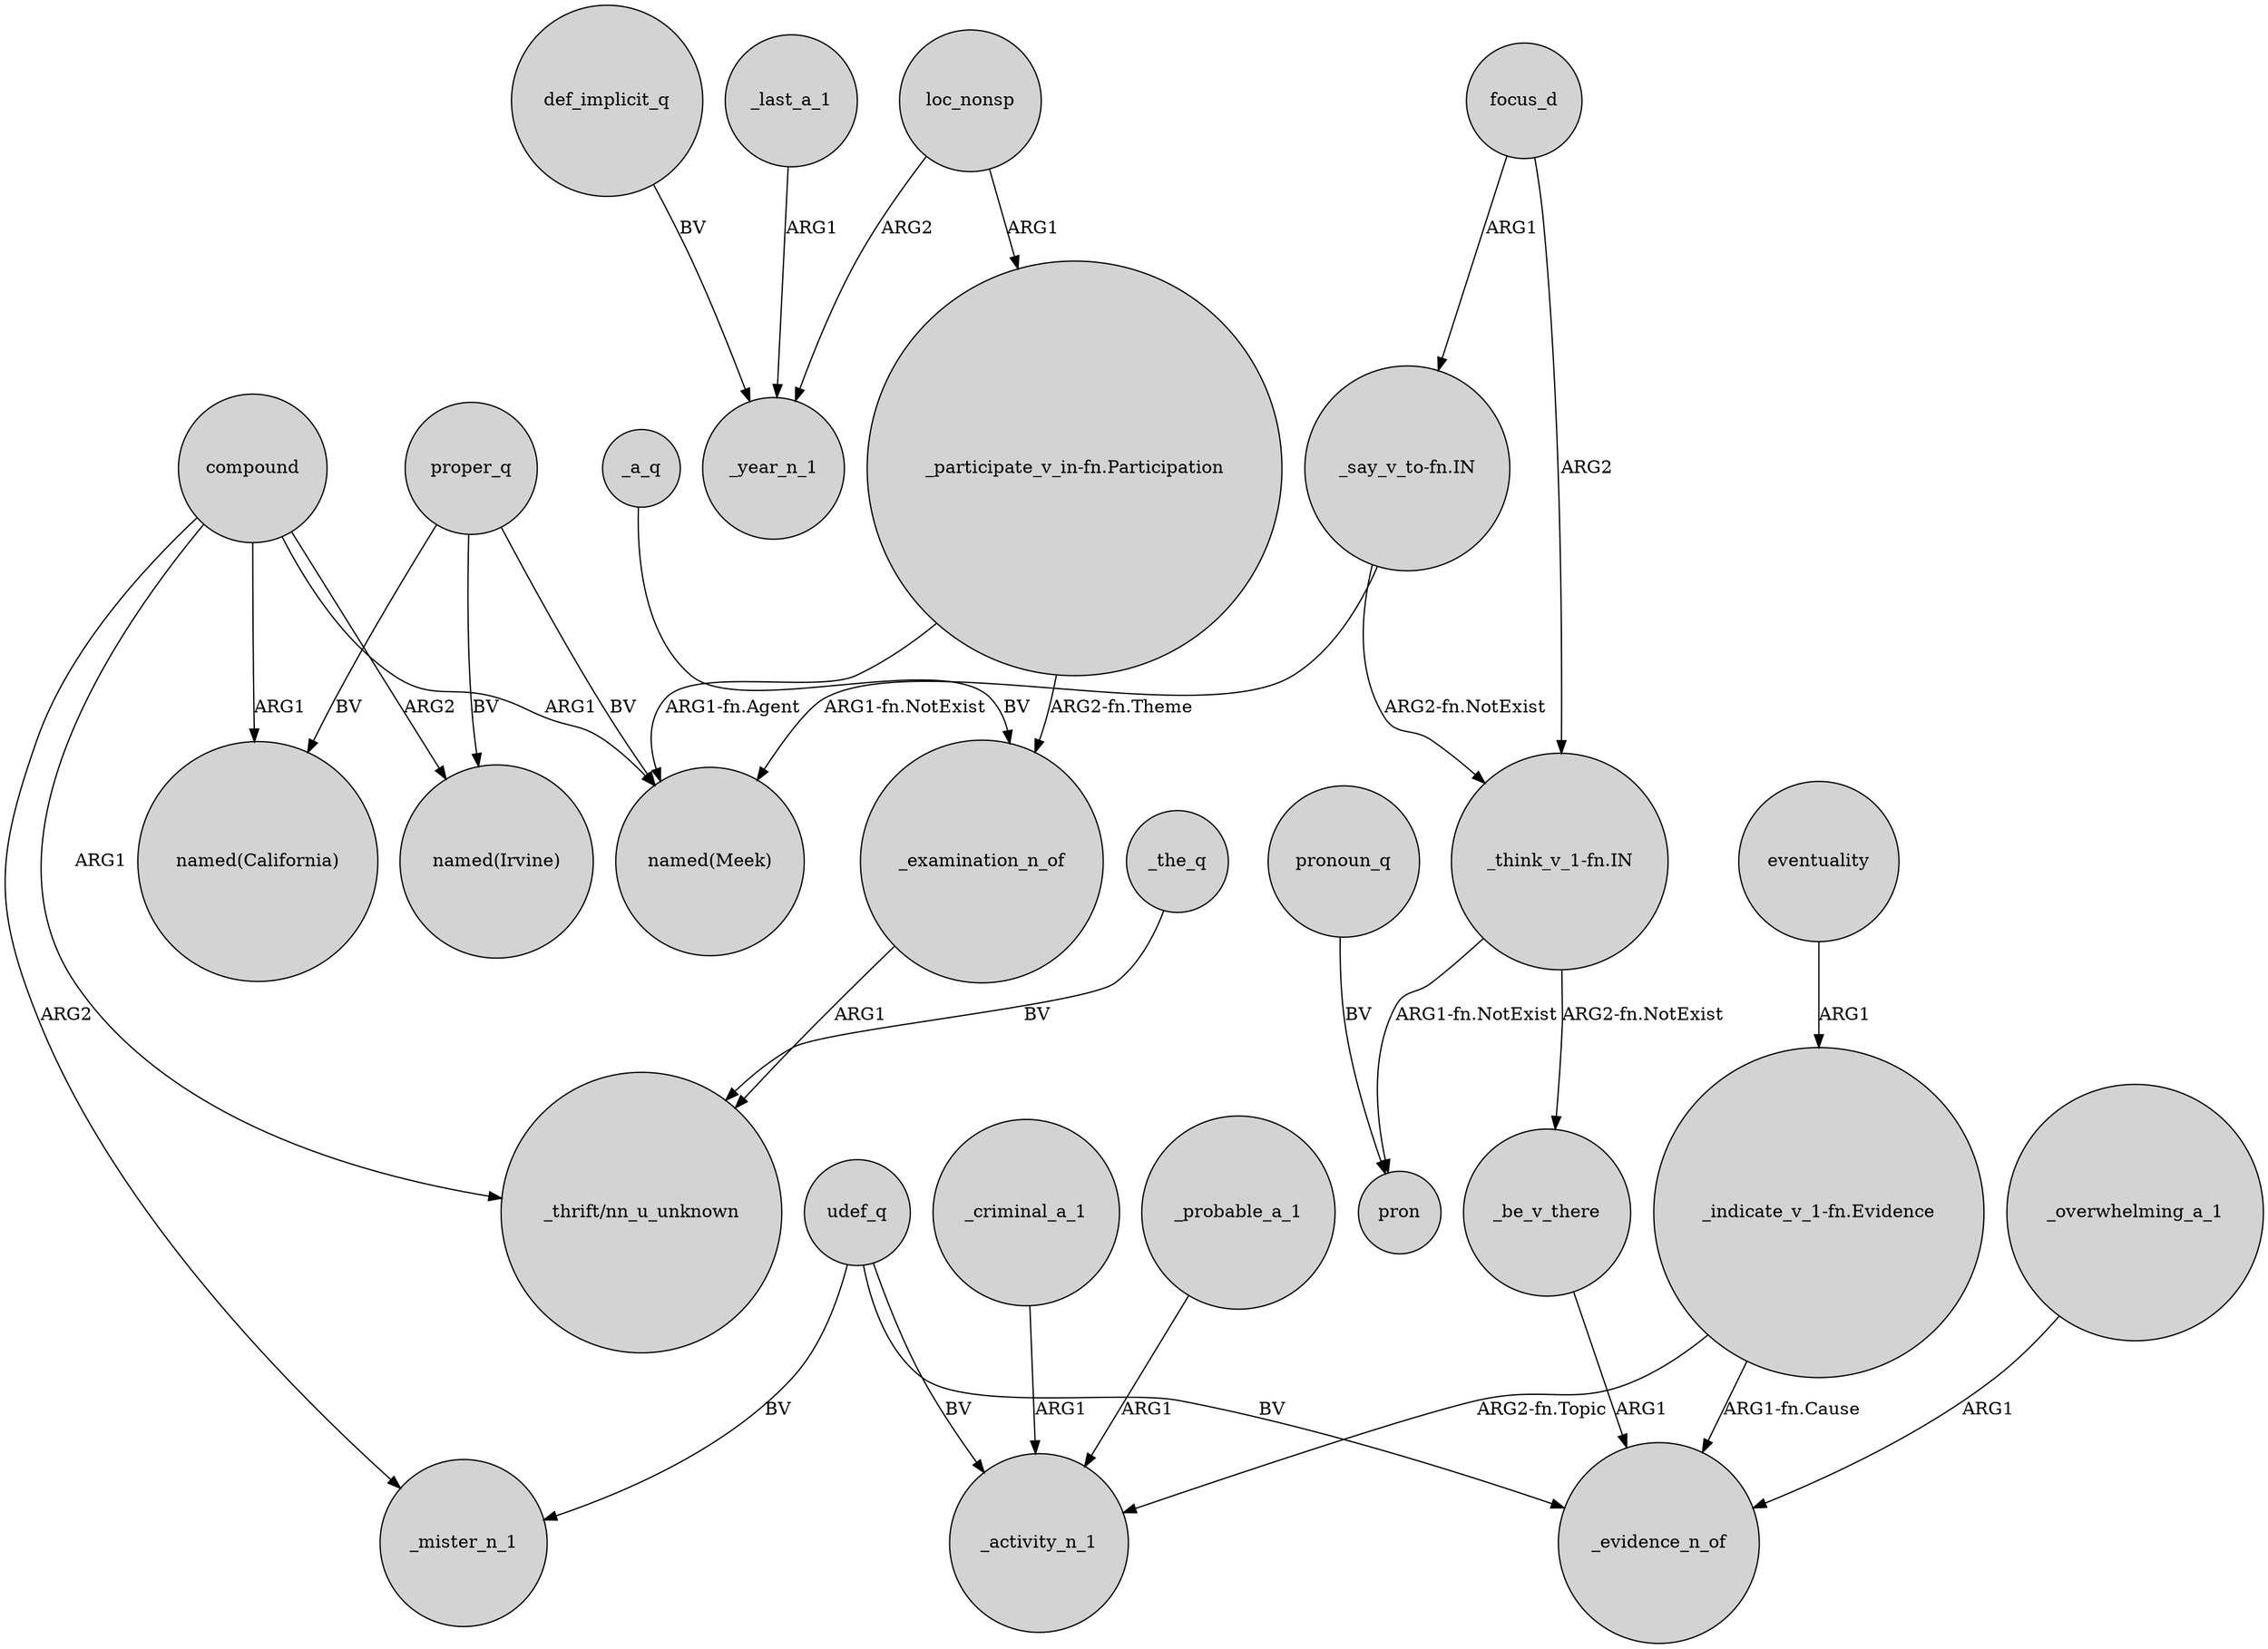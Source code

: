 digraph {
	node [shape=circle style=filled]
	compound -> "named(Meek)" [label=ARG1]
	"_participate_v_in-fn.Participation" -> _examination_n_of [label="ARG2-fn.Theme"]
	focus_d -> "_think_v_1-fn.IN" [label=ARG2]
	udef_q -> _activity_n_1 [label=BV]
	_criminal_a_1 -> _activity_n_1 [label=ARG1]
	def_implicit_q -> _year_n_1 [label=BV]
	"_think_v_1-fn.IN" -> pron [label="ARG1-fn.NotExist"]
	"_indicate_v_1-fn.Evidence" -> _activity_n_1 [label="ARG2-fn.Topic"]
	compound -> _mister_n_1 [label=ARG2]
	loc_nonsp -> "_participate_v_in-fn.Participation" [label=ARG1]
	"_think_v_1-fn.IN" -> _be_v_there [label="ARG2-fn.NotExist"]
	udef_q -> _mister_n_1 [label=BV]
	udef_q -> _evidence_n_of [label=BV]
	proper_q -> "named(California)" [label=BV]
	"_say_v_to-fn.IN" -> "_think_v_1-fn.IN" [label="ARG2-fn.NotExist"]
	_be_v_there -> _evidence_n_of [label=ARG1]
	compound -> "named(Irvine)" [label=ARG2]
	proper_q -> "named(Irvine)" [label=BV]
	_probable_a_1 -> _activity_n_1 [label=ARG1]
	_a_q -> _examination_n_of [label=BV]
	pronoun_q -> pron [label=BV]
	eventuality -> "_indicate_v_1-fn.Evidence" [label=ARG1]
	"_participate_v_in-fn.Participation" -> "named(Meek)" [label="ARG1-fn.Agent"]
	compound -> "named(California)" [label=ARG1]
	loc_nonsp -> _year_n_1 [label=ARG2]
	_the_q -> "_thrift/nn_u_unknown" [label=BV]
	_overwhelming_a_1 -> _evidence_n_of [label=ARG1]
	_last_a_1 -> _year_n_1 [label=ARG1]
	proper_q -> "named(Meek)" [label=BV]
	_examination_n_of -> "_thrift/nn_u_unknown" [label=ARG1]
	"_say_v_to-fn.IN" -> "named(Meek)" [label="ARG1-fn.NotExist"]
	"_indicate_v_1-fn.Evidence" -> _evidence_n_of [label="ARG1-fn.Cause"]
	focus_d -> "_say_v_to-fn.IN" [label=ARG1]
	compound -> "_thrift/nn_u_unknown" [label=ARG1]
}
